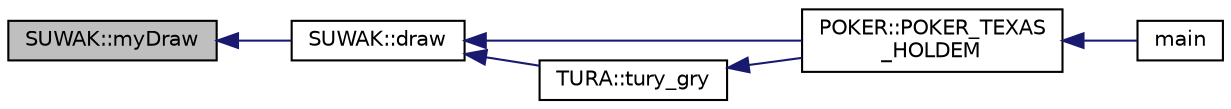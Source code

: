 digraph "SUWAK::myDraw"
{
  edge [fontname="Helvetica",fontsize="10",labelfontname="Helvetica",labelfontsize="10"];
  node [fontname="Helvetica",fontsize="10",shape=record];
  rankdir="LR";
  Node30 [label="SUWAK::myDraw",height=0.2,width=0.4,color="black", fillcolor="grey75", style="filled", fontcolor="black"];
  Node30 -> Node31 [dir="back",color="midnightblue",fontsize="10",style="solid",fontname="Helvetica"];
  Node31 [label="SUWAK::draw",height=0.2,width=0.4,color="black", fillcolor="white", style="filled",URL="$class_s_u_w_a_k.html#a9c5653f70d5c605a688245570029ff44"];
  Node31 -> Node32 [dir="back",color="midnightblue",fontsize="10",style="solid",fontname="Helvetica"];
  Node32 [label="POKER::POKER_TEXAS\l_HOLDEM",height=0.2,width=0.4,color="black", fillcolor="white", style="filled",URL="$class_p_o_k_e_r.html#a1d4eb473893f8f365295141db9542078"];
  Node32 -> Node33 [dir="back",color="midnightblue",fontsize="10",style="solid",fontname="Helvetica"];
  Node33 [label="main",height=0.2,width=0.4,color="black", fillcolor="white", style="filled",URL="$_m_a_i_n_8cpp.html#ae66f6b31b5ad750f1fe042a706a4e3d4"];
  Node31 -> Node34 [dir="back",color="midnightblue",fontsize="10",style="solid",fontname="Helvetica"];
  Node34 [label="TURA::tury_gry",height=0.2,width=0.4,color="black", fillcolor="white", style="filled",URL="$class_t_u_r_a.html#adaec4e94f17f6cde8b18bed1b2288785"];
  Node34 -> Node32 [dir="back",color="midnightblue",fontsize="10",style="solid",fontname="Helvetica"];
}
